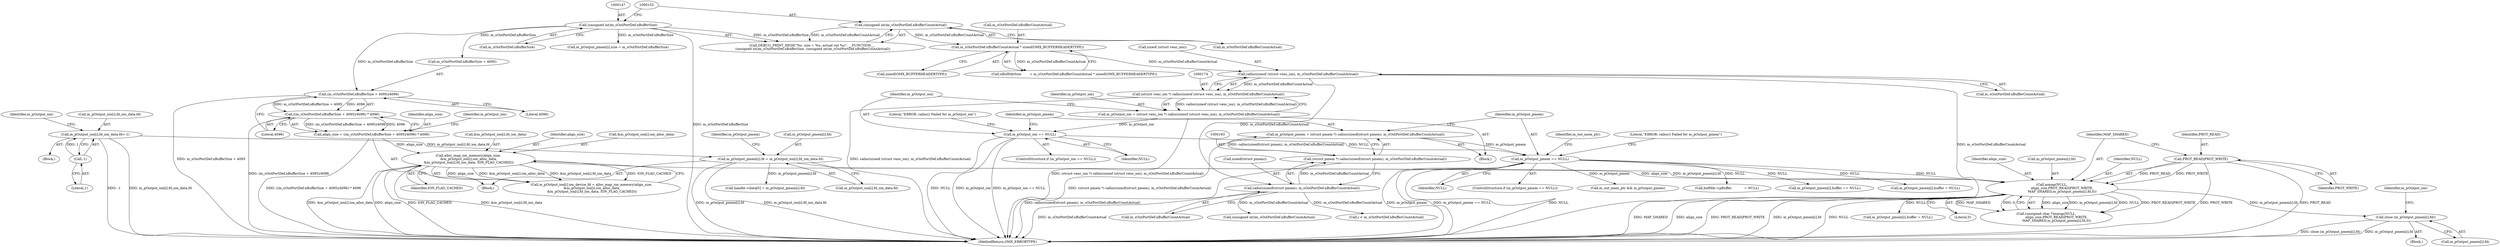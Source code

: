digraph "0_Android_7558d03e6498e970b761aa44fff6b2c659202d95_0@API" {
"1000486" [label="(Call,close (m_pOutput_pmem[i].fd))"];
"1000455" [label="(Call,mmap(NULL,\n                    align_size,PROT_READ|PROT_WRITE,\n                    MAP_SHARED,m_pOutput_pmem[i].fd,0))"];
"1000201" [label="(Call,m_pOutput_pmem == NULL)"];
"1000190" [label="(Call,m_pOutput_pmem = (struct pmem *) calloc(sizeof(struct pmem), m_sOutPortDef.nBufferCountActual))"];
"1000192" [label="(Call,(struct pmem *) calloc(sizeof(struct pmem), m_sOutPortDef.nBufferCountActual))"];
"1000194" [label="(Call,calloc(sizeof(struct pmem), m_sOutPortDef.nBufferCountActual))"];
"1000175" [label="(Call,calloc(sizeof (struct venc_ion), m_sOutPortDef.nBufferCountActual))"];
"1000158" [label="(Call,m_sOutPortDef.nBufferCountActual * sizeof(OMX_BUFFERHEADERTYPE))"];
"1000151" [label="(Call,(unsigned int)m_sOutPortDef.nBufferCountActual)"];
"1000182" [label="(Call,m_pOutput_ion == NULL)"];
"1000171" [label="(Call,m_pOutput_ion = (struct venc_ion *) calloc(sizeof (struct venc_ion), m_sOutPortDef.nBufferCountActual))"];
"1000173" [label="(Call,(struct venc_ion *) calloc(sizeof (struct venc_ion), m_sOutPortDef.nBufferCountActual))"];
"1000379" [label="(Call,alloc_map_ion_memory(align_size,\n &m_pOutput_ion[i].ion_alloc_data,\n &m_pOutput_ion[i].fd_ion_data, ION_FLAG_CACHED))"];
"1000362" [label="(Call,align_size = ((m_sOutPortDef.nBufferSize + 4095)/4096) * 4096)"];
"1000364" [label="(Call,((m_sOutPortDef.nBufferSize + 4095)/4096) * 4096)"];
"1000365" [label="(Call,(m_sOutPortDef.nBufferSize + 4095)/4096)"];
"1000146" [label="(Call,(unsigned int)m_sOutPortDef.nBufferSize)"];
"1000458" [label="(Call,PROT_READ|PROT_WRITE)"];
"1000407" [label="(Call,m_pOutput_pmem[i].fd = m_pOutput_ion[i].fd_ion_data.fd)"];
"1000295" [label="(Call,m_pOutput_ion[i].fd_ion_data.fd=-1)"];
"1000303" [label="(Call,-1)"];
"1000423" [label="(Identifier,m_pOutput_pmem)"];
"1000461" [label="(Identifier,MAP_SHARED)"];
"1000272" [label="(Call,bufHdr->pBuffer            = NULL)"];
"1000191" [label="(Identifier,m_pOutput_pmem)"];
"1000156" [label="(Call,nBufHdrSize        = m_sOutPortDef.nBufferCountActual * sizeof(OMX_BUFFERHEADERTYPE))"];
"1000371" [label="(Literal,4096)"];
"1000393" [label="(Identifier,ION_FLAG_CACHED)"];
"1000303" [label="(Call,-1)"];
"1000176" [label="(Call,sizeof (struct venc_ion))"];
"1000192" [label="(Call,(struct pmem *) calloc(sizeof(struct pmem), m_sOutPortDef.nBufferCountActual))"];
"1000143" [label="(Call,DEBUG_PRINT_HIGH(\"%s: size = %u, actual cnt %u\", __FUNCTION__,\n (unsigned int)m_sOutPortDef.nBufferSize, (unsigned int)m_sOutPortDef.nBufferCountActual))"];
"1000514" [label="(Call,m_pOutput_pmem[i].buffer == NULL)"];
"1000407" [label="(Call,m_pOutput_pmem[i].fd = m_pOutput_ion[i].fd_ion_data.fd)"];
"1000304" [label="(Literal,1)"];
"1000366" [label="(Call,m_sOutPortDef.nBufferSize + 4095)"];
"1000172" [label="(Identifier,m_pOutput_ion)"];
"1000487" [label="(Call,m_pOutput_pmem[i].fd)"];
"1000183" [label="(Identifier,m_pOutput_ion)"];
"1000479" [label="(Call,m_pOutput_pmem[i].buffer = NULL)"];
"1000436" [label="(Call,m_pOutput_pmem[i].buffer = NULL)"];
"1000495" [label="(Identifier,m_pOutput_ion)"];
"1000380" [label="(Identifier,align_size)"];
"1000228" [label="(Block,)"];
"1000361" [label="(Block,)"];
"1000373" [label="(Call,m_pOutput_ion[i].ion_device_fd = alloc_map_ion_memory(align_size,\n &m_pOutput_ion[i].ion_alloc_data,\n &m_pOutput_ion[i].fd_ion_data, ION_FLAG_CACHED))"];
"1000376" [label="(Identifier,m_pOutput_ion)"];
"1000203" [label="(Identifier,NULL)"];
"1000211" [label="(Identifier,m_out_mem_ptr)"];
"1000148" [label="(Call,m_sOutPortDef.nBufferSize)"];
"1000309" [label="(Identifier,m_pOutput_ion)"];
"1000456" [label="(Identifier,NULL)"];
"1000364" [label="(Call,((m_sOutPortDef.nBufferSize + 4095)/4096) * 4096)"];
"1000363" [label="(Identifier,align_size)"];
"1000323" [label="(Call,(unsigned int)m_sOutPortDef.nBufferCountActual)"];
"1000184" [label="(Identifier,NULL)"];
"1000381" [label="(Call,&m_pOutput_ion[i].ion_alloc_data)"];
"1000190" [label="(Call,m_pOutput_pmem = (struct pmem *) calloc(sizeof(struct pmem), m_sOutPortDef.nBufferCountActual))"];
"1000182" [label="(Call,m_pOutput_ion == NULL)"];
"1000151" [label="(Call,(unsigned int)m_sOutPortDef.nBufferCountActual)"];
"1000221" [label="(Call,i < m_sOutPortDef.nBufferCountActual)"];
"1000387" [label="(Call,&m_pOutput_ion[i].fd_ion_data)"];
"1000138" [label="(Block,)"];
"1000457" [label="(Identifier,align_size)"];
"1000295" [label="(Call,m_pOutput_ion[i].fd_ion_data.fd=-1)"];
"1000158" [label="(Call,m_sOutPortDef.nBufferCountActual * sizeof(OMX_BUFFERHEADERTYPE))"];
"1000187" [label="(Literal,\"ERROR: calloc() Failed for m_pOutput_ion\")"];
"1000201" [label="(Call,m_pOutput_pmem == NULL)"];
"1000413" [label="(Call,m_pOutput_ion[i].fd_ion_data.fd)"];
"1000296" [label="(Call,m_pOutput_ion[i].fd_ion_data.fd)"];
"1000458" [label="(Call,PROT_READ|PROT_WRITE)"];
"1000200" [label="(ControlStructure,if (m_pOutput_pmem == NULL))"];
"1000181" [label="(ControlStructure,if (m_pOutput_ion == NULL))"];
"1000206" [label="(Literal,\"ERROR: calloc() Failed for m_pOutput_pmem\")"];
"1000159" [label="(Call,m_sOutPortDef.nBufferCountActual)"];
"1000195" [label="(Call,sizeof(struct pmem))"];
"1000467" [label="(Literal,0)"];
"1000153" [label="(Call,m_sOutPortDef.nBufferCountActual)"];
"1000453" [label="(Call,(unsigned char *)mmap(NULL,\n                    align_size,PROT_READ|PROT_WRITE,\n                    MAP_SHARED,m_pOutput_pmem[i].fd,0))"];
"1000420" [label="(Call,m_pOutput_pmem[i].size = m_sOutPortDef.nBufferSize)"];
"1000638" [label="(MethodReturn,OMX_ERRORTYPE)"];
"1000460" [label="(Identifier,PROT_WRITE)"];
"1000476" [label="(Block,)"];
"1000202" [label="(Identifier,m_pOutput_pmem)"];
"1000486" [label="(Call,close (m_pOutput_pmem[i].fd))"];
"1000543" [label="(Call,handle->data[0] = m_pOutput_pmem[i].fd)"];
"1000459" [label="(Identifier,PROT_READ)"];
"1000197" [label="(Call,m_sOutPortDef.nBufferCountActual)"];
"1000146" [label="(Call,(unsigned int)m_sOutPortDef.nBufferSize)"];
"1000175" [label="(Call,calloc(sizeof (struct venc_ion), m_sOutPortDef.nBufferCountActual))"];
"1000365" [label="(Call,(m_sOutPortDef.nBufferSize + 4095)/4096)"];
"1000162" [label="(Call,sizeof(OMX_BUFFERHEADERTYPE))"];
"1000194" [label="(Call,calloc(sizeof(struct pmem), m_sOutPortDef.nBufferCountActual))"];
"1000210" [label="(Call,m_out_mem_ptr && m_pOutput_pmem)"];
"1000372" [label="(Literal,4096)"];
"1000178" [label="(Call,m_sOutPortDef.nBufferCountActual)"];
"1000462" [label="(Call,m_pOutput_pmem[i].fd)"];
"1000173" [label="(Call,(struct venc_ion *) calloc(sizeof (struct venc_ion), m_sOutPortDef.nBufferCountActual))"];
"1000408" [label="(Call,m_pOutput_pmem[i].fd)"];
"1000379" [label="(Call,alloc_map_ion_memory(align_size,\n &m_pOutput_ion[i].ion_alloc_data,\n &m_pOutput_ion[i].fd_ion_data, ION_FLAG_CACHED))"];
"1000171" [label="(Call,m_pOutput_ion = (struct venc_ion *) calloc(sizeof (struct venc_ion), m_sOutPortDef.nBufferCountActual))"];
"1000362" [label="(Call,align_size = ((m_sOutPortDef.nBufferSize + 4095)/4096) * 4096)"];
"1000455" [label="(Call,mmap(NULL,\n                    align_size,PROT_READ|PROT_WRITE,\n                    MAP_SHARED,m_pOutput_pmem[i].fd,0))"];
"1000486" -> "1000476"  [label="AST: "];
"1000486" -> "1000487"  [label="CFG: "];
"1000487" -> "1000486"  [label="AST: "];
"1000495" -> "1000486"  [label="CFG: "];
"1000486" -> "1000638"  [label="DDG: close (m_pOutput_pmem[i].fd)"];
"1000486" -> "1000638"  [label="DDG: m_pOutput_pmem[i].fd"];
"1000455" -> "1000486"  [label="DDG: m_pOutput_pmem[i].fd"];
"1000455" -> "1000453"  [label="AST: "];
"1000455" -> "1000467"  [label="CFG: "];
"1000456" -> "1000455"  [label="AST: "];
"1000457" -> "1000455"  [label="AST: "];
"1000458" -> "1000455"  [label="AST: "];
"1000461" -> "1000455"  [label="AST: "];
"1000462" -> "1000455"  [label="AST: "];
"1000467" -> "1000455"  [label="AST: "];
"1000453" -> "1000455"  [label="CFG: "];
"1000455" -> "1000638"  [label="DDG: MAP_SHARED"];
"1000455" -> "1000638"  [label="DDG: align_size"];
"1000455" -> "1000638"  [label="DDG: PROT_READ|PROT_WRITE"];
"1000455" -> "1000638"  [label="DDG: m_pOutput_pmem[i].fd"];
"1000455" -> "1000638"  [label="DDG: NULL"];
"1000455" -> "1000453"  [label="DDG: align_size"];
"1000455" -> "1000453"  [label="DDG: m_pOutput_pmem[i].fd"];
"1000455" -> "1000453"  [label="DDG: NULL"];
"1000455" -> "1000453"  [label="DDG: PROT_READ|PROT_WRITE"];
"1000455" -> "1000453"  [label="DDG: MAP_SHARED"];
"1000455" -> "1000453"  [label="DDG: 0"];
"1000201" -> "1000455"  [label="DDG: NULL"];
"1000379" -> "1000455"  [label="DDG: align_size"];
"1000458" -> "1000455"  [label="DDG: PROT_READ"];
"1000458" -> "1000455"  [label="DDG: PROT_WRITE"];
"1000407" -> "1000455"  [label="DDG: m_pOutput_pmem[i].fd"];
"1000455" -> "1000479"  [label="DDG: NULL"];
"1000201" -> "1000200"  [label="AST: "];
"1000201" -> "1000203"  [label="CFG: "];
"1000202" -> "1000201"  [label="AST: "];
"1000203" -> "1000201"  [label="AST: "];
"1000206" -> "1000201"  [label="CFG: "];
"1000211" -> "1000201"  [label="CFG: "];
"1000201" -> "1000638"  [label="DDG: m_pOutput_pmem == NULL"];
"1000201" -> "1000638"  [label="DDG: NULL"];
"1000201" -> "1000638"  [label="DDG: m_pOutput_pmem"];
"1000190" -> "1000201"  [label="DDG: m_pOutput_pmem"];
"1000182" -> "1000201"  [label="DDG: NULL"];
"1000201" -> "1000210"  [label="DDG: m_pOutput_pmem"];
"1000201" -> "1000272"  [label="DDG: NULL"];
"1000201" -> "1000436"  [label="DDG: NULL"];
"1000201" -> "1000514"  [label="DDG: NULL"];
"1000190" -> "1000138"  [label="AST: "];
"1000190" -> "1000192"  [label="CFG: "];
"1000191" -> "1000190"  [label="AST: "];
"1000192" -> "1000190"  [label="AST: "];
"1000202" -> "1000190"  [label="CFG: "];
"1000190" -> "1000638"  [label="DDG: (struct pmem *) calloc(sizeof(struct pmem), m_sOutPortDef.nBufferCountActual)"];
"1000192" -> "1000190"  [label="DDG: calloc(sizeof(struct pmem), m_sOutPortDef.nBufferCountActual)"];
"1000192" -> "1000194"  [label="CFG: "];
"1000193" -> "1000192"  [label="AST: "];
"1000194" -> "1000192"  [label="AST: "];
"1000192" -> "1000638"  [label="DDG: calloc(sizeof(struct pmem), m_sOutPortDef.nBufferCountActual)"];
"1000194" -> "1000192"  [label="DDG: m_sOutPortDef.nBufferCountActual"];
"1000194" -> "1000197"  [label="CFG: "];
"1000195" -> "1000194"  [label="AST: "];
"1000197" -> "1000194"  [label="AST: "];
"1000194" -> "1000638"  [label="DDG: m_sOutPortDef.nBufferCountActual"];
"1000175" -> "1000194"  [label="DDG: m_sOutPortDef.nBufferCountActual"];
"1000194" -> "1000221"  [label="DDG: m_sOutPortDef.nBufferCountActual"];
"1000194" -> "1000323"  [label="DDG: m_sOutPortDef.nBufferCountActual"];
"1000175" -> "1000173"  [label="AST: "];
"1000175" -> "1000178"  [label="CFG: "];
"1000176" -> "1000175"  [label="AST: "];
"1000178" -> "1000175"  [label="AST: "];
"1000173" -> "1000175"  [label="CFG: "];
"1000175" -> "1000638"  [label="DDG: m_sOutPortDef.nBufferCountActual"];
"1000175" -> "1000173"  [label="DDG: m_sOutPortDef.nBufferCountActual"];
"1000158" -> "1000175"  [label="DDG: m_sOutPortDef.nBufferCountActual"];
"1000158" -> "1000156"  [label="AST: "];
"1000158" -> "1000162"  [label="CFG: "];
"1000159" -> "1000158"  [label="AST: "];
"1000162" -> "1000158"  [label="AST: "];
"1000156" -> "1000158"  [label="CFG: "];
"1000158" -> "1000156"  [label="DDG: m_sOutPortDef.nBufferCountActual"];
"1000151" -> "1000158"  [label="DDG: m_sOutPortDef.nBufferCountActual"];
"1000151" -> "1000143"  [label="AST: "];
"1000151" -> "1000153"  [label="CFG: "];
"1000152" -> "1000151"  [label="AST: "];
"1000153" -> "1000151"  [label="AST: "];
"1000143" -> "1000151"  [label="CFG: "];
"1000151" -> "1000143"  [label="DDG: m_sOutPortDef.nBufferCountActual"];
"1000182" -> "1000181"  [label="AST: "];
"1000182" -> "1000184"  [label="CFG: "];
"1000183" -> "1000182"  [label="AST: "];
"1000184" -> "1000182"  [label="AST: "];
"1000187" -> "1000182"  [label="CFG: "];
"1000191" -> "1000182"  [label="CFG: "];
"1000182" -> "1000638"  [label="DDG: m_pOutput_ion == NULL"];
"1000182" -> "1000638"  [label="DDG: NULL"];
"1000182" -> "1000638"  [label="DDG: m_pOutput_ion"];
"1000171" -> "1000182"  [label="DDG: m_pOutput_ion"];
"1000171" -> "1000138"  [label="AST: "];
"1000171" -> "1000173"  [label="CFG: "];
"1000172" -> "1000171"  [label="AST: "];
"1000173" -> "1000171"  [label="AST: "];
"1000183" -> "1000171"  [label="CFG: "];
"1000171" -> "1000638"  [label="DDG: (struct venc_ion *) calloc(sizeof (struct venc_ion), m_sOutPortDef.nBufferCountActual)"];
"1000173" -> "1000171"  [label="DDG: calloc(sizeof (struct venc_ion), m_sOutPortDef.nBufferCountActual)"];
"1000174" -> "1000173"  [label="AST: "];
"1000173" -> "1000638"  [label="DDG: calloc(sizeof (struct venc_ion), m_sOutPortDef.nBufferCountActual)"];
"1000379" -> "1000373"  [label="AST: "];
"1000379" -> "1000393"  [label="CFG: "];
"1000380" -> "1000379"  [label="AST: "];
"1000381" -> "1000379"  [label="AST: "];
"1000387" -> "1000379"  [label="AST: "];
"1000393" -> "1000379"  [label="AST: "];
"1000373" -> "1000379"  [label="CFG: "];
"1000379" -> "1000638"  [label="DDG: align_size"];
"1000379" -> "1000638"  [label="DDG: ION_FLAG_CACHED"];
"1000379" -> "1000638"  [label="DDG: &m_pOutput_ion[i].fd_ion_data"];
"1000379" -> "1000638"  [label="DDG: &m_pOutput_ion[i].ion_alloc_data"];
"1000379" -> "1000373"  [label="DDG: align_size"];
"1000379" -> "1000373"  [label="DDG: &m_pOutput_ion[i].ion_alloc_data"];
"1000379" -> "1000373"  [label="DDG: &m_pOutput_ion[i].fd_ion_data"];
"1000379" -> "1000373"  [label="DDG: ION_FLAG_CACHED"];
"1000362" -> "1000379"  [label="DDG: align_size"];
"1000362" -> "1000361"  [label="AST: "];
"1000362" -> "1000364"  [label="CFG: "];
"1000363" -> "1000362"  [label="AST: "];
"1000364" -> "1000362"  [label="AST: "];
"1000376" -> "1000362"  [label="CFG: "];
"1000362" -> "1000638"  [label="DDG: ((m_sOutPortDef.nBufferSize + 4095)/4096) * 4096"];
"1000364" -> "1000362"  [label="DDG: (m_sOutPortDef.nBufferSize + 4095)/4096"];
"1000364" -> "1000362"  [label="DDG: 4096"];
"1000364" -> "1000372"  [label="CFG: "];
"1000365" -> "1000364"  [label="AST: "];
"1000372" -> "1000364"  [label="AST: "];
"1000364" -> "1000638"  [label="DDG: (m_sOutPortDef.nBufferSize + 4095)/4096"];
"1000365" -> "1000364"  [label="DDG: m_sOutPortDef.nBufferSize + 4095"];
"1000365" -> "1000364"  [label="DDG: 4096"];
"1000365" -> "1000371"  [label="CFG: "];
"1000366" -> "1000365"  [label="AST: "];
"1000371" -> "1000365"  [label="AST: "];
"1000372" -> "1000365"  [label="CFG: "];
"1000365" -> "1000638"  [label="DDG: m_sOutPortDef.nBufferSize + 4095"];
"1000146" -> "1000365"  [label="DDG: m_sOutPortDef.nBufferSize"];
"1000146" -> "1000143"  [label="AST: "];
"1000146" -> "1000148"  [label="CFG: "];
"1000147" -> "1000146"  [label="AST: "];
"1000148" -> "1000146"  [label="AST: "];
"1000152" -> "1000146"  [label="CFG: "];
"1000146" -> "1000638"  [label="DDG: m_sOutPortDef.nBufferSize"];
"1000146" -> "1000143"  [label="DDG: m_sOutPortDef.nBufferSize"];
"1000146" -> "1000366"  [label="DDG: m_sOutPortDef.nBufferSize"];
"1000146" -> "1000420"  [label="DDG: m_sOutPortDef.nBufferSize"];
"1000458" -> "1000460"  [label="CFG: "];
"1000459" -> "1000458"  [label="AST: "];
"1000460" -> "1000458"  [label="AST: "];
"1000461" -> "1000458"  [label="CFG: "];
"1000458" -> "1000638"  [label="DDG: PROT_WRITE"];
"1000458" -> "1000638"  [label="DDG: PROT_READ"];
"1000407" -> "1000361"  [label="AST: "];
"1000407" -> "1000413"  [label="CFG: "];
"1000408" -> "1000407"  [label="AST: "];
"1000413" -> "1000407"  [label="AST: "];
"1000423" -> "1000407"  [label="CFG: "];
"1000407" -> "1000638"  [label="DDG: m_pOutput_pmem[i].fd"];
"1000407" -> "1000638"  [label="DDG: m_pOutput_ion[i].fd_ion_data.fd"];
"1000295" -> "1000407"  [label="DDG: m_pOutput_ion[i].fd_ion_data.fd"];
"1000407" -> "1000543"  [label="DDG: m_pOutput_pmem[i].fd"];
"1000295" -> "1000228"  [label="AST: "];
"1000295" -> "1000303"  [label="CFG: "];
"1000296" -> "1000295"  [label="AST: "];
"1000303" -> "1000295"  [label="AST: "];
"1000309" -> "1000295"  [label="CFG: "];
"1000295" -> "1000638"  [label="DDG: m_pOutput_ion[i].fd_ion_data.fd"];
"1000295" -> "1000638"  [label="DDG: -1"];
"1000303" -> "1000295"  [label="DDG: 1"];
"1000303" -> "1000304"  [label="CFG: "];
"1000304" -> "1000303"  [label="AST: "];
}
